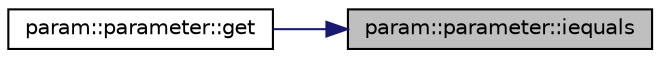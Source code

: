 digraph "param::parameter::iequals"
{
 // LATEX_PDF_SIZE
  edge [fontname="Helvetica",fontsize="10",labelfontname="Helvetica",labelfontsize="10"];
  node [fontname="Helvetica",fontsize="10",shape=record];
  rankdir="RL";
  Node1 [label="param::parameter::iequals",height=0.2,width=0.4,color="black", fillcolor="grey75", style="filled", fontcolor="black",tooltip=" "];
  Node1 -> Node2 [dir="back",color="midnightblue",fontsize="10",style="solid"];
  Node2 [label="param::parameter::get",height=0.2,width=0.4,color="black", fillcolor="white", style="filled",URL="$classparam_1_1parameter.html#a55e534dacdb092249eda507b380c740f",tooltip=" "];
}
